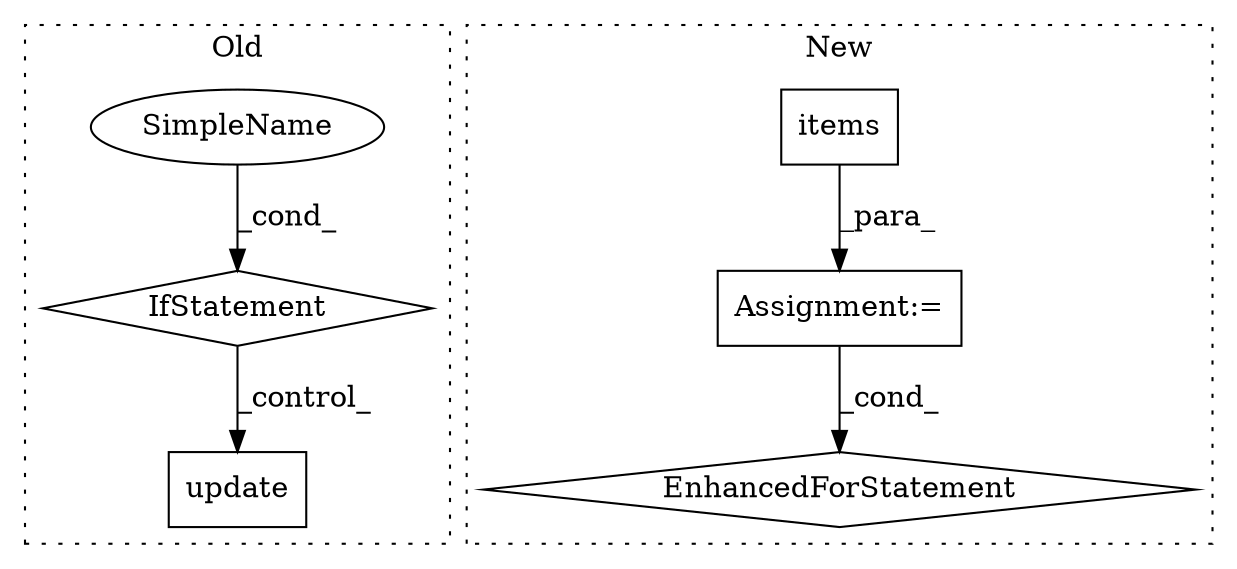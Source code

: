 digraph G {
subgraph cluster0 {
1 [label="update" a="32" s="3928,3949" l="7,1" shape="box"];
5 [label="IfStatement" a="25" s="3208,3250" l="4,2" shape="diamond"];
6 [label="SimpleName" a="42" s="" l="" shape="ellipse"];
label = "Old";
style="dotted";
}
subgraph cluster1 {
2 [label="items" a="32" s="3324" l="7" shape="box"];
3 [label="Assignment:=" a="7" s="3232,3331" l="69,2" shape="box"];
4 [label="EnhancedForStatement" a="70" s="3232,3331" l="69,2" shape="diamond"];
label = "New";
style="dotted";
}
2 -> 3 [label="_para_"];
3 -> 4 [label="_cond_"];
5 -> 1 [label="_control_"];
6 -> 5 [label="_cond_"];
}